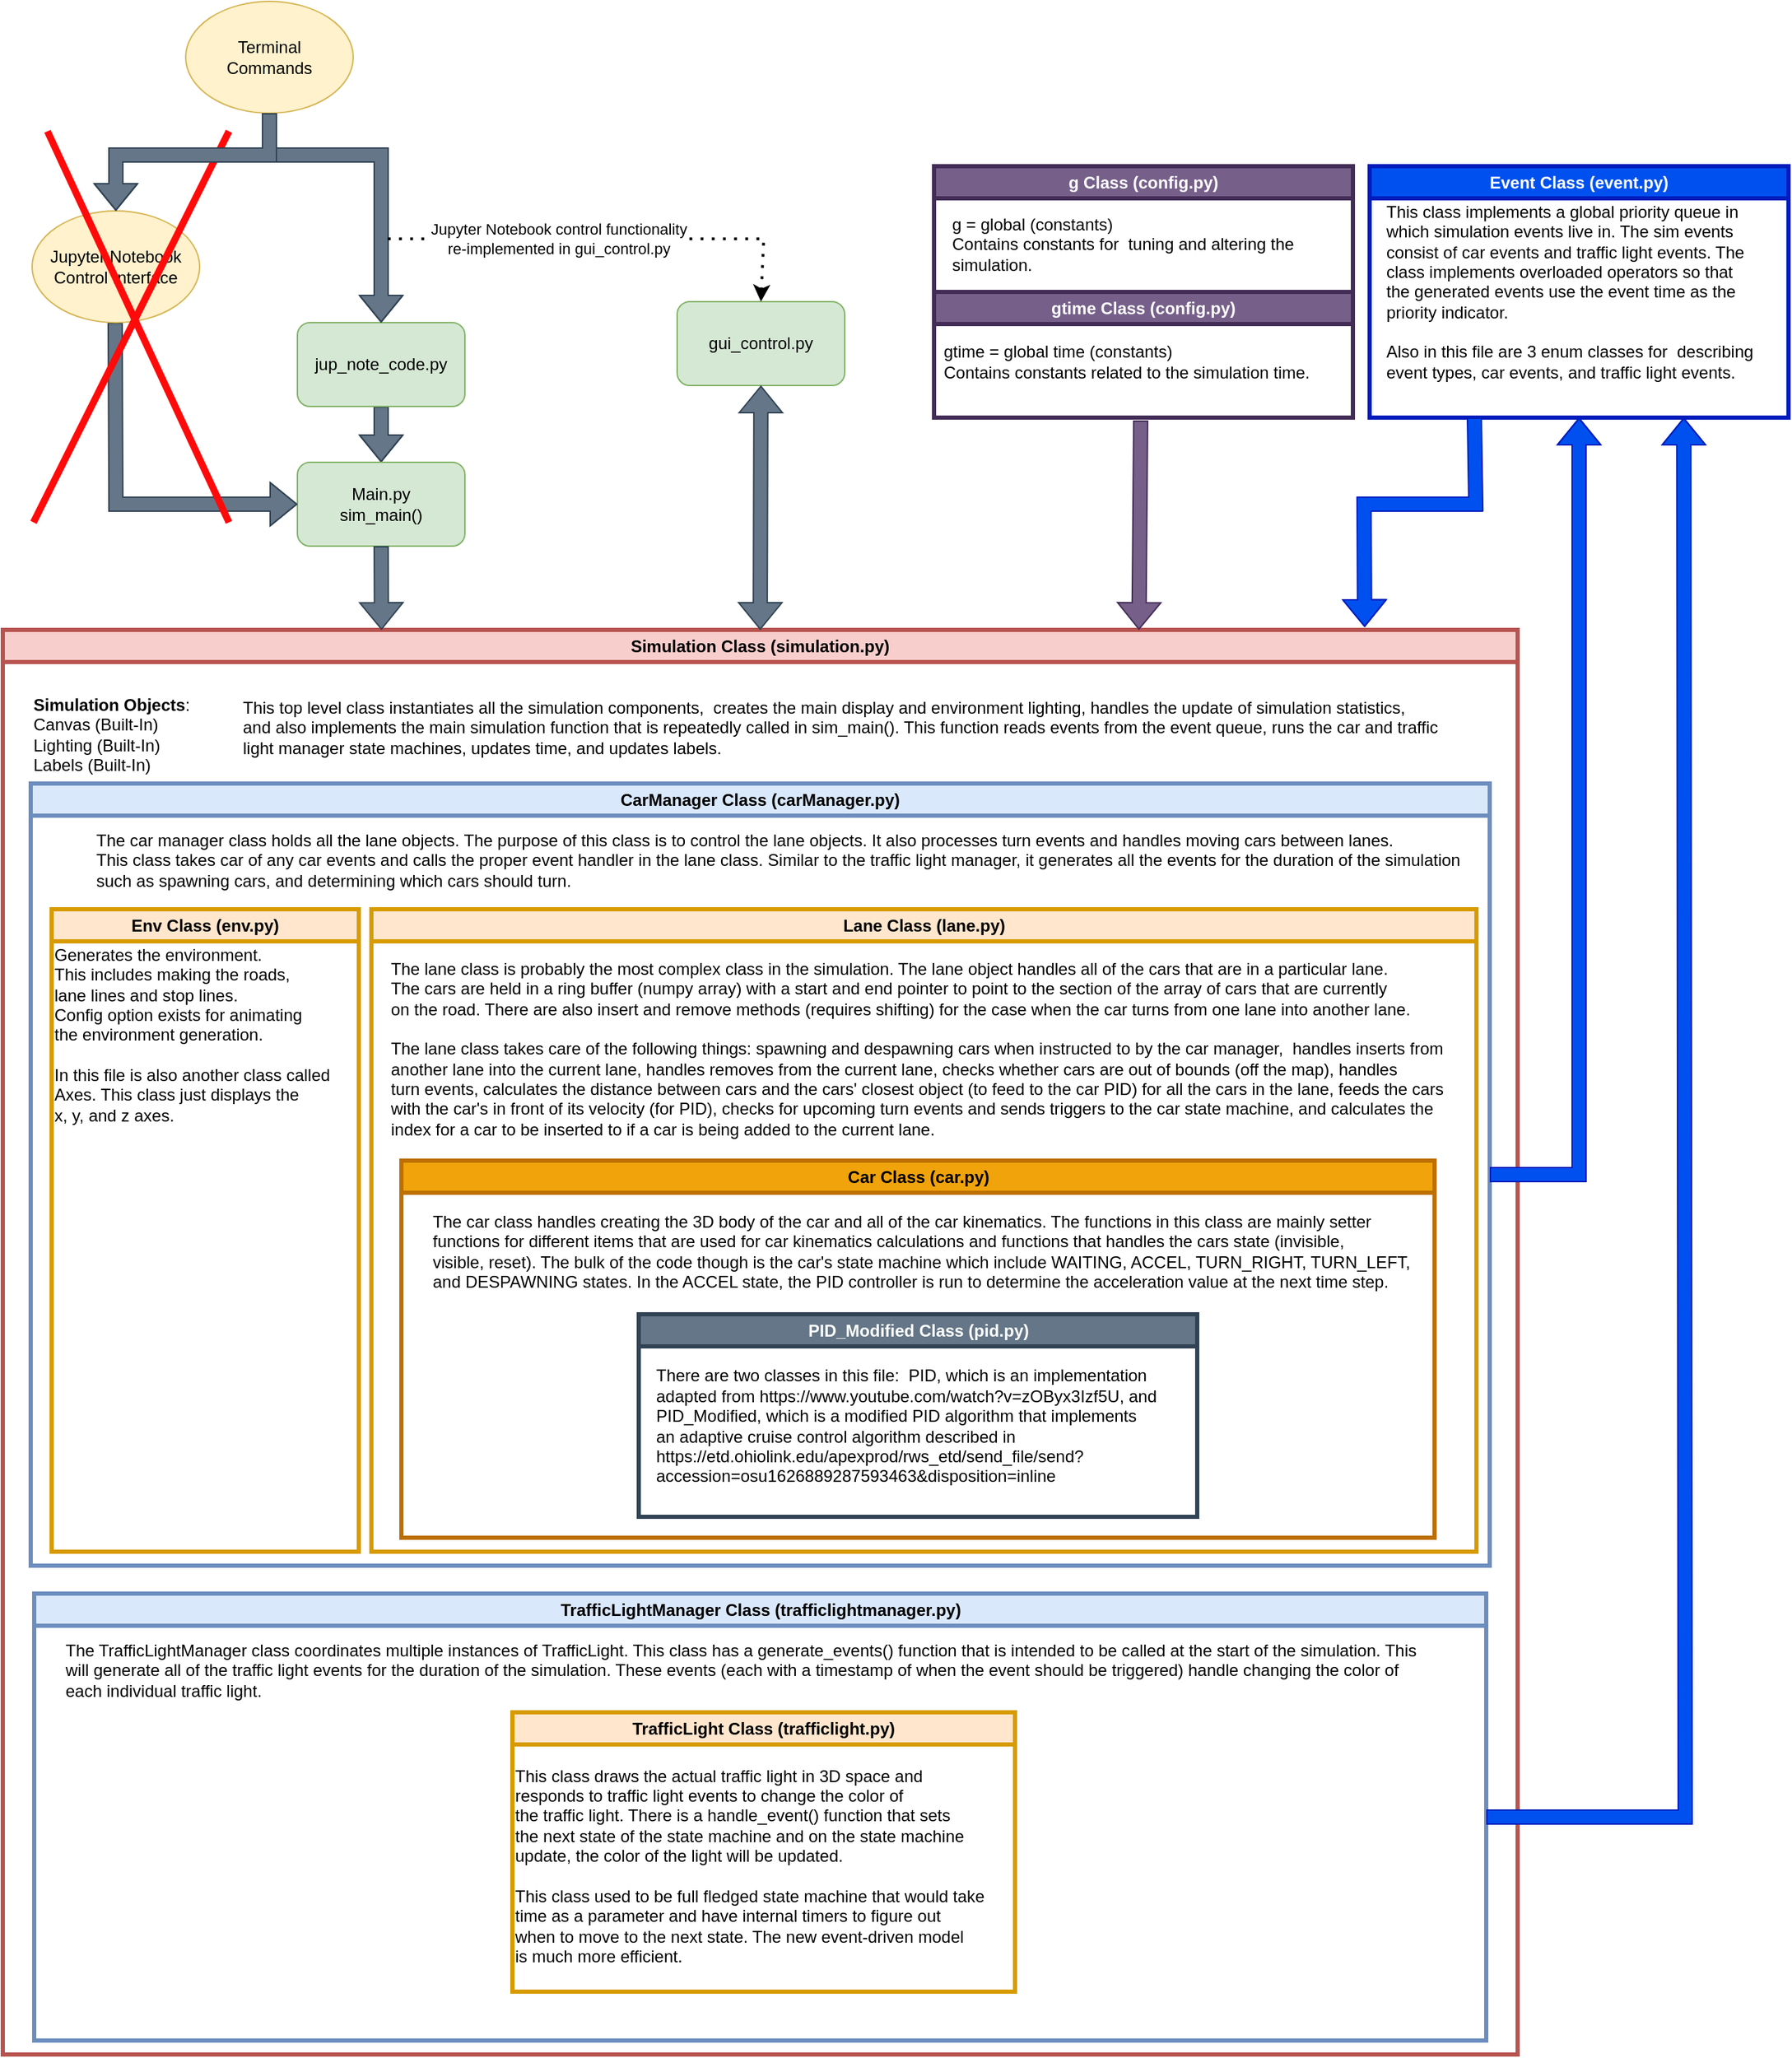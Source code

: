<mxfile version="20.7.2" type="device"><diagram id="o-f_bs16zIcSeUaYDKyM" name="Page-1"><mxGraphModel dx="1687" dy="973" grid="1" gridSize="10" guides="1" tooltips="1" connect="1" arrows="1" fold="1" page="1" pageScale="1" pageWidth="850" pageHeight="1100" math="0" shadow="0"><root><mxCell id="0"/><mxCell id="1" parent="0"/><mxCell id="-dChpLIcKgP1FUE-99SW-2" value="" style="shape=flexArrow;endArrow=classic;html=1;rounded=0;exitX=0.5;exitY=1;exitDx=0;exitDy=0;fillColor=#647687;strokeColor=#314354;" edge="1" parent="1" source="-dChpLIcKgP1FUE-99SW-7"><mxGeometry width="50" height="50" relative="1" as="geometry"><mxPoint x="256" y="390" as="sourcePoint"/><mxPoint x="296" y="370" as="targetPoint"/><Array as="points"><mxPoint x="296" y="390"/></Array></mxGeometry></mxCell><mxCell id="-dChpLIcKgP1FUE-99SW-3" value="Main.py&lt;br&gt;sim_main()" style="rounded=1;whiteSpace=wrap;html=1;fillColor=#d5e8d4;strokeColor=#82b366;" vertex="1" parent="1"><mxGeometry x="236" y="370" width="120" height="60" as="geometry"/></mxCell><mxCell id="-dChpLIcKgP1FUE-99SW-4" value="" style="shape=flexArrow;endArrow=classic;html=1;rounded=0;entryX=0;entryY=0.5;entryDx=0;entryDy=0;fillColor=#647687;strokeColor=#314354;" edge="1" parent="1" target="-dChpLIcKgP1FUE-99SW-3"><mxGeometry width="50" height="50" relative="1" as="geometry"><mxPoint x="105.5" y="270" as="sourcePoint"/><mxPoint x="105.5" y="360" as="targetPoint"/><Array as="points"><mxPoint x="106" y="400"/></Array></mxGeometry></mxCell><mxCell id="-dChpLIcKgP1FUE-99SW-5" value="Jupyter Notebook&lt;br&gt;Control Interface" style="ellipse;whiteSpace=wrap;html=1;fillColor=#fff2cc;strokeColor=#d6b656;" vertex="1" parent="1"><mxGeometry x="46" y="190" width="120" height="80" as="geometry"/></mxCell><mxCell id="-dChpLIcKgP1FUE-99SW-7" value="jup_note_code.py" style="rounded=1;whiteSpace=wrap;html=1;fillColor=#d5e8d4;strokeColor=#82b366;" vertex="1" parent="1"><mxGeometry x="236" y="270" width="120" height="60" as="geometry"/></mxCell><mxCell id="-dChpLIcKgP1FUE-99SW-8" value="" style="shape=flexArrow;endArrow=classic;html=1;rounded=0;entryX=0.5;entryY=0;entryDx=0;entryDy=0;fillColor=#647687;strokeColor=#314354;" edge="1" parent="1" target="-dChpLIcKgP1FUE-99SW-7"><mxGeometry width="50" height="50" relative="1" as="geometry"><mxPoint x="216" y="120" as="sourcePoint"/><mxPoint x="316" y="270" as="targetPoint"/><Array as="points"><mxPoint x="216" y="150"/><mxPoint x="296" y="150"/></Array></mxGeometry></mxCell><mxCell id="-dChpLIcKgP1FUE-99SW-12" value="" style="endArrow=none;html=1;rounded=0;strokeWidth=5;strokeColor=#FF0A0A;endSize=6;" edge="1" parent="1"><mxGeometry width="50" height="50" relative="1" as="geometry"><mxPoint x="47" y="413" as="sourcePoint"/><mxPoint x="187" y="133" as="targetPoint"/></mxGeometry></mxCell><mxCell id="-dChpLIcKgP1FUE-99SW-13" value="" style="endArrow=none;html=1;rounded=0;strokeWidth=5;strokeColor=#FF0A0A;endSize=6;" edge="1" parent="1"><mxGeometry width="50" height="50" relative="1" as="geometry"><mxPoint x="187" y="413" as="sourcePoint"/><mxPoint x="57" y="133" as="targetPoint"/></mxGeometry></mxCell><mxCell id="-dChpLIcKgP1FUE-99SW-15" value="Simulation Class (simulation.py)" style="swimlane;whiteSpace=wrap;html=1;fillColor=#f8cecc;strokeColor=#b85450;strokeWidth=3;" vertex="1" parent="1"><mxGeometry x="25" y="490" width="1085" height="1020" as="geometry"><mxRectangle x="30" y="490" width="1070" height="50" as="alternateBounds"/></mxGeometry></mxCell><mxCell id="-dChpLIcKgP1FUE-99SW-19" value="&lt;b&gt;Simulation Objects&lt;/b&gt;:&lt;br&gt;Canvas (Built-In)&lt;br&gt;Lighting (Built-In)&lt;br&gt;Labels (Built-In)" style="text;html=1;align=left;verticalAlign=middle;resizable=0;points=[];autosize=1;strokeColor=none;fillColor=none;" vertex="1" parent="-dChpLIcKgP1FUE-99SW-15"><mxGeometry x="20" y="40" width="140" height="70" as="geometry"/></mxCell><mxCell id="-dChpLIcKgP1FUE-99SW-22" value="CarManager Class (carManager.py)" style="swimlane;whiteSpace=wrap;html=1;fillColor=#dae8fc;strokeColor=#6c8ebf;strokeWidth=3;" vertex="1" parent="-dChpLIcKgP1FUE-99SW-15"><mxGeometry x="20" y="110" width="1045" height="560" as="geometry"><mxRectangle x="20" y="130" width="240" height="30" as="alternateBounds"/></mxGeometry></mxCell><mxCell id="-dChpLIcKgP1FUE-99SW-26" value="Env Class (env.py)" style="swimlane;whiteSpace=wrap;html=1;fillColor=#ffe6cc;strokeColor=#d79b00;strokeWidth=3;" vertex="1" parent="-dChpLIcKgP1FUE-99SW-22"><mxGeometry x="15" y="90" width="220" height="460" as="geometry"/></mxCell><mxCell id="-dChpLIcKgP1FUE-99SW-29" value="Generates the environment.&lt;br&gt;This includes making the roads,&lt;br&gt;lane lines and stop lines.&lt;br&gt;Config option exists for animating&lt;br&gt;the environment generation.&lt;br&gt;&lt;br&gt;In this file is also another class called&lt;br&gt;Axes. This class just displays the &lt;br&gt;x, y, and z axes." style="text;html=1;align=left;verticalAlign=middle;resizable=0;points=[];autosize=1;strokeColor=none;fillColor=none;strokeWidth=1;" vertex="1" parent="-dChpLIcKgP1FUE-99SW-26"><mxGeometry y="20" width="220" height="140" as="geometry"/></mxCell><mxCell id="-dChpLIcKgP1FUE-99SW-27" value="Lane Class (lane.py)" style="swimlane;whiteSpace=wrap;html=1;fillColor=#ffe6cc;strokeColor=#d79b00;strokeWidth=3;" vertex="1" parent="-dChpLIcKgP1FUE-99SW-22"><mxGeometry x="244" y="90" width="791.5" height="460" as="geometry"><mxRectangle x="250" y="55" width="120" height="30" as="alternateBounds"/></mxGeometry></mxCell><mxCell id="-dChpLIcKgP1FUE-99SW-36" value="Car Class (car.py)" style="swimlane;whiteSpace=wrap;html=1;fillColor=#f0a30a;fontColor=#000000;strokeColor=#BD7000;strokeWidth=3;" vertex="1" parent="-dChpLIcKgP1FUE-99SW-27"><mxGeometry x="21.5" y="180" width="740" height="270" as="geometry"/></mxCell><mxCell id="-dChpLIcKgP1FUE-99SW-37" value="PID_Modified Class (pid.py)" style="swimlane;whiteSpace=wrap;html=1;fillColor=#647687;fontColor=#ffffff;strokeColor=#314354;strokeWidth=3;" vertex="1" parent="-dChpLIcKgP1FUE-99SW-36"><mxGeometry x="170" y="110" width="400" height="145" as="geometry"/></mxCell><mxCell id="-dChpLIcKgP1FUE-99SW-35" value="There are two classes in this file:&amp;nbsp; PID, which is an implementation&lt;br&gt;adapted from&amp;nbsp;https://www.youtube.com/watch?v=zOByx3Izf5U, and&amp;nbsp;&amp;nbsp;&lt;br&gt;PID_Modified, which is a modified PID algorithm that implements&lt;br&gt;an adaptive cruise control algorithm described in&amp;nbsp;&lt;br&gt;https://etd.ohiolink.edu/apexprod/rws_etd/send_file/send?&lt;br&gt;accession=osu1626889287593463&amp;amp;disposition=inline" style="text;html=1;align=left;verticalAlign=middle;resizable=0;points=[];autosize=1;strokeColor=none;fillColor=none;" vertex="1" parent="-dChpLIcKgP1FUE-99SW-37"><mxGeometry x="10" y="30" width="390" height="100" as="geometry"/></mxCell><mxCell id="-dChpLIcKgP1FUE-99SW-72" value="The car class handles creating the 3D body of the car and all of the car kinematics. The functions in this class are mainly setter &lt;br&gt;functions for different items that are used for car kinematics calculations and functions that handles the cars state (invisible, &lt;br&gt;visible, reset). The bulk of the code though is the car's state machine which include WAITING, ACCEL, TURN_RIGHT, TURN_LEFT,&lt;br&gt;and DESPAWNING states. In the ACCEL state, the PID controller is run to determine the acceleration value at the next time step.&amp;nbsp;" style="text;html=1;align=left;verticalAlign=middle;resizable=0;points=[];autosize=1;strokeColor=none;fillColor=none;" vertex="1" parent="-dChpLIcKgP1FUE-99SW-36"><mxGeometry x="20" y="30" width="720" height="70" as="geometry"/></mxCell><mxCell id="-dChpLIcKgP1FUE-99SW-70" value="The lane class is probably the most complex class in the simulation. The lane object handles all of the cars that are in a particular lane.&amp;nbsp;&lt;br&gt;The cars are held in a ring buffer (numpy array) with a start and end pointer to point to the section of the array of cars that are currently&amp;nbsp;&lt;br&gt;on the road. There are also insert and remove methods (requires shifting) for the case when the car turns from one lane into another lane.&lt;br&gt;&lt;br&gt;The lane class takes care of the following things: spawning and despawning cars when instructed to by the car manager,&amp;nbsp; handles inserts from&lt;br&gt;another lane into the current lane, handles removes from the current lane, checks whether cars are out of bounds (off the map), handles&lt;br&gt;turn events, calculates the distance between cars and the cars' closest object (to feed to the car PID) for all the cars in the lane, feeds the cars&lt;br&gt;with the car's in front of its velocity (for PID), checks for upcoming turn events and sends triggers to the car state machine, and calculates the &lt;br&gt;index for a car to be inserted to if a car is being added to the current lane.&amp;nbsp;" style="text;html=1;align=left;verticalAlign=middle;resizable=0;points=[];autosize=1;strokeColor=none;fillColor=none;" vertex="1" parent="-dChpLIcKgP1FUE-99SW-27"><mxGeometry x="11.5" y="30" width="780" height="140" as="geometry"/></mxCell><mxCell id="-dChpLIcKgP1FUE-99SW-69" value="The car manager class holds all the lane objects. The purpose of this class is to control the lane objects. It also processes turn events and handles moving cars between lanes.&lt;br&gt;This class takes car of any car events and calls the proper event handler in the lane class. Similar to the traffic light manager, it generates all the events for the duration of the simulation&lt;br&gt;such as spawning cars, and determining which cars should turn." style="text;html=1;align=left;verticalAlign=middle;resizable=0;points=[];autosize=1;strokeColor=none;fillColor=none;" vertex="1" parent="-dChpLIcKgP1FUE-99SW-22"><mxGeometry x="45" y="25" width="1000" height="60" as="geometry"/></mxCell><mxCell id="-dChpLIcKgP1FUE-99SW-57" value="TrafficLightManager Class (trafficlightmanager.py)" style="swimlane;whiteSpace=wrap;html=1;fillColor=#dae8fc;strokeColor=#6c8ebf;strokeWidth=3;startSize=23;" vertex="1" parent="-dChpLIcKgP1FUE-99SW-15"><mxGeometry x="22.5" y="690" width="1040" height="320" as="geometry"/></mxCell><mxCell id="-dChpLIcKgP1FUE-99SW-58" value="TrafficLight Class (trafficlight.py)" style="swimlane;whiteSpace=wrap;html=1;strokeWidth=3;fillColor=#ffe6cc;strokeColor=#d79b00;" vertex="1" parent="-dChpLIcKgP1FUE-99SW-57"><mxGeometry x="342.5" y="85" width="360" height="200" as="geometry"/></mxCell><mxCell id="-dChpLIcKgP1FUE-99SW-62" value="This class draws the actual traffic light in 3D space and&lt;br&gt;responds to traffic light events to change the color of&lt;br&gt;the traffic light. There is a handle_event() function that sets&lt;br&gt;the next state of the state machine and on the state machine&lt;br&gt;update, the color of the light will be updated.&lt;br&gt;&lt;br&gt;This class used to be full fledged state machine that would take&lt;br&gt;time as a parameter and have internal timers to figure out&lt;br&gt;when to move to the next state. The new event-driven model&amp;nbsp;&lt;br&gt;is much more efficient.&amp;nbsp;" style="text;html=1;align=left;verticalAlign=middle;resizable=0;points=[];autosize=1;strokeColor=none;fillColor=none;" vertex="1" parent="-dChpLIcKgP1FUE-99SW-58"><mxGeometry y="30" width="360" height="160" as="geometry"/></mxCell><mxCell id="-dChpLIcKgP1FUE-99SW-63" value="The TrafficLightManager class coordinates multiple instances of TrafficLight. This class has a generate_events() function that is intended to be called at the start of the simulation. This&lt;br&gt;will generate all of the traffic light events for the duration of the simulation. These events (each with a timestamp of when the event should be triggered) handle changing the color of &lt;br&gt;each individual traffic light.&amp;nbsp;" style="text;html=1;align=left;verticalAlign=middle;resizable=0;points=[];autosize=1;strokeColor=none;fillColor=none;" vertex="1" parent="-dChpLIcKgP1FUE-99SW-57"><mxGeometry x="20" y="25" width="990" height="60" as="geometry"/></mxCell><mxCell id="-dChpLIcKgP1FUE-99SW-66" value="This top level class instantiates all the simulation components,&amp;nbsp; creates the main display and environment lighting, handles the update of simulation statistics,&lt;br&gt;and also implements the main simulation function that is repeatedly called in sim_main(). This function reads events from the event queue, runs the car and traffic&amp;nbsp;&lt;br&gt;light manager state machines, updates time, and updates labels.&amp;nbsp;" style="text;html=1;align=left;verticalAlign=middle;resizable=0;points=[];autosize=1;strokeColor=none;fillColor=none;" vertex="1" parent="-dChpLIcKgP1FUE-99SW-15"><mxGeometry x="170" y="40" width="880" height="60" as="geometry"/></mxCell><mxCell id="-dChpLIcKgP1FUE-99SW-20" value="gui_control.py" style="rounded=1;whiteSpace=wrap;html=1;fillColor=#d5e8d4;strokeColor=#82b366;" vertex="1" parent="1"><mxGeometry x="508" y="255" width="120" height="60" as="geometry"/></mxCell><mxCell id="-dChpLIcKgP1FUE-99SW-38" value="Event Class (event.py)" style="swimlane;whiteSpace=wrap;html=1;fillColor=#0050ef;fontColor=#ffffff;strokeColor=#001DBC;strokeWidth=3;" vertex="1" parent="1"><mxGeometry x="1004" y="158" width="300" height="180" as="geometry"/></mxCell><mxCell id="-dChpLIcKgP1FUE-99SW-45" value="This class implements a global priority queue in &lt;br&gt;which&amp;nbsp;simulation events live in. The sim events&lt;br&gt;consist of car events and traffic light events. The&amp;nbsp;&lt;br&gt;class implements overloaded operators so that&lt;br&gt;the generated events use the event time as the &lt;br&gt;priority indicator.&lt;br&gt;&lt;br&gt;Also in this file are 3 enum classes for&amp;nbsp; describing &lt;br&gt;event types, car events, and traffic light events." style="text;html=1;align=left;verticalAlign=middle;resizable=0;points=[];autosize=1;strokeColor=none;fillColor=none;" vertex="1" parent="-dChpLIcKgP1FUE-99SW-38"><mxGeometry x="10" y="20" width="290" height="140" as="geometry"/></mxCell><mxCell id="-dChpLIcKgP1FUE-99SW-40" value="" style="shape=flexArrow;endArrow=classic;html=1;rounded=0;entryX=0.75;entryY=0;entryDx=0;entryDy=0;fillColor=#76608a;strokeColor=#432D57;" edge="1" parent="1" target="-dChpLIcKgP1FUE-99SW-15"><mxGeometry width="50" height="50" relative="1" as="geometry"><mxPoint x="840" y="340" as="sourcePoint"/><mxPoint x="860" y="460" as="targetPoint"/></mxGeometry></mxCell><mxCell id="-dChpLIcKgP1FUE-99SW-42" value="" style="endArrow=none;dashed=1;html=1;dashPattern=1 3;strokeWidth=2;rounded=0;strokeColor=#000000;startArrow=classic;startFill=1;exitX=0.5;exitY=0;exitDx=0;exitDy=0;" edge="1" parent="1" source="-dChpLIcKgP1FUE-99SW-20"><mxGeometry width="50" height="50" relative="1" as="geometry"><mxPoint x="480" y="230" as="sourcePoint"/><mxPoint x="300" y="210" as="targetPoint"/><Array as="points"><mxPoint x="570" y="210"/></Array></mxGeometry></mxCell><mxCell id="-dChpLIcKgP1FUE-99SW-44" value="Jupyter Notebook control functionality&lt;br&gt;re-implemented in gui_control.py" style="edgeLabel;html=1;align=center;verticalAlign=middle;resizable=0;points=[];" vertex="1" connectable="0" parent="-dChpLIcKgP1FUE-99SW-42"><mxGeometry x="0.111" y="1" relative="1" as="geometry"><mxPoint x="-17" y="-1" as="offset"/></mxGeometry></mxCell><mxCell id="-dChpLIcKgP1FUE-99SW-46" value="Terminal&lt;br&gt;Commands&lt;br&gt;" style="ellipse;whiteSpace=wrap;html=1;fillColor=#fff2cc;strokeColor=#d6b656;" vertex="1" parent="1"><mxGeometry x="156" y="40" width="120" height="80" as="geometry"/></mxCell><mxCell id="-dChpLIcKgP1FUE-99SW-48" value="" style="shape=flexArrow;endArrow=classic;html=1;rounded=0;entryX=0.5;entryY=0;entryDx=0;entryDy=0;exitX=0.5;exitY=1;exitDx=0;exitDy=0;fillColor=#647687;strokeColor=#314354;" edge="1" parent="1" source="-dChpLIcKgP1FUE-99SW-46" target="-dChpLIcKgP1FUE-99SW-5"><mxGeometry width="50" height="50" relative="1" as="geometry"><mxPoint x="215.58" y="140.0" as="sourcePoint"/><mxPoint x="215.58" y="200.0" as="targetPoint"/><Array as="points"><mxPoint x="216" y="150"/><mxPoint x="106" y="150"/></Array></mxGeometry></mxCell><mxCell id="-dChpLIcKgP1FUE-99SW-49" value="g Class (config.py)" style="swimlane;whiteSpace=wrap;html=1;fillColor=#76608a;fontColor=#ffffff;strokeColor=#432D57;strokeWidth=3;" vertex="1" parent="1"><mxGeometry x="692" y="158" width="300" height="90" as="geometry"/></mxCell><mxCell id="-dChpLIcKgP1FUE-99SW-50" value="g = global (constants)&lt;br&gt;Contains constants for&amp;nbsp; tuning and altering the&amp;nbsp;&lt;br&gt;simulation." style="text;html=1;align=left;verticalAlign=middle;resizable=0;points=[];autosize=1;strokeColor=none;fillColor=none;" vertex="1" parent="-dChpLIcKgP1FUE-99SW-49"><mxGeometry x="11" y="26" width="270" height="60" as="geometry"/></mxCell><mxCell id="-dChpLIcKgP1FUE-99SW-51" value="gtime Class (config.py)" style="swimlane;whiteSpace=wrap;html=1;fillColor=#76608a;fontColor=#ffffff;strokeColor=#432D57;strokeWidth=3;" vertex="1" parent="1"><mxGeometry x="692" y="248" width="300" height="90" as="geometry"/></mxCell><mxCell id="-dChpLIcKgP1FUE-99SW-52" value="gtime = global time (constants)&lt;br&gt;Contains constants related to the simulation time." style="text;html=1;align=left;verticalAlign=middle;resizable=0;points=[];autosize=1;strokeColor=none;fillColor=none;" vertex="1" parent="-dChpLIcKgP1FUE-99SW-51"><mxGeometry x="5" y="30" width="290" height="40" as="geometry"/></mxCell><mxCell id="-dChpLIcKgP1FUE-99SW-56" value="" style="shape=flexArrow;endArrow=classic;html=1;rounded=0;entryX=0.899;entryY=-0.002;entryDx=0;entryDy=0;exitX=0.25;exitY=1;exitDx=0;exitDy=0;fillColor=#0050ef;strokeColor=#001DBC;entryPerimeter=0;" edge="1" parent="1" source="-dChpLIcKgP1FUE-99SW-38" target="-dChpLIcKgP1FUE-99SW-15"><mxGeometry width="50" height="50" relative="1" as="geometry"><mxPoint x="1150" y="340" as="sourcePoint"/><mxPoint x="1030" y="480" as="targetPoint"/><Array as="points"><mxPoint x="1080" y="400"/><mxPoint x="1000" y="400"/></Array></mxGeometry></mxCell><mxCell id="-dChpLIcKgP1FUE-99SW-68" value="" style="shape=flexArrow;endArrow=classic;html=1;rounded=0;entryX=0.25;entryY=0;entryDx=0;entryDy=0;exitX=0.5;exitY=1;exitDx=0;exitDy=0;fillColor=#647687;strokeColor=#314354;" edge="1" parent="1" source="-dChpLIcKgP1FUE-99SW-3" target="-dChpLIcKgP1FUE-99SW-15"><mxGeometry width="50" height="50" relative="1" as="geometry"><mxPoint x="400" y="290" as="sourcePoint"/><mxPoint x="480" y="440" as="targetPoint"/><Array as="points"/></mxGeometry></mxCell><mxCell id="-dChpLIcKgP1FUE-99SW-84" value="" style="shape=flexArrow;endArrow=classic;html=1;rounded=0;entryX=0.5;entryY=1;entryDx=0;entryDy=0;exitX=1;exitY=0.5;exitDx=0;exitDy=0;fillColor=#0050ef;strokeColor=#001DBC;" edge="1" parent="1" source="-dChpLIcKgP1FUE-99SW-22" target="-dChpLIcKgP1FUE-99SW-38"><mxGeometry width="50" height="50" relative="1" as="geometry"><mxPoint x="1210" y="980" as="sourcePoint"/><mxPoint x="1262.5" y="815" as="targetPoint"/><Array as="points"><mxPoint x="1154" y="880"/></Array></mxGeometry></mxCell><mxCell id="-dChpLIcKgP1FUE-99SW-87" value="" style="shape=flexArrow;endArrow=classic;html=1;rounded=0;exitX=1;exitY=0.5;exitDx=0;exitDy=0;entryX=0.75;entryY=1;entryDx=0;entryDy=0;fillColor=#0050ef;strokeColor=#001DBC;" edge="1" parent="1" source="-dChpLIcKgP1FUE-99SW-57" target="-dChpLIcKgP1FUE-99SW-38"><mxGeometry width="50" height="50" relative="1" as="geometry"><mxPoint x="1220" y="1332" as="sourcePoint"/><mxPoint x="1280" y="340" as="targetPoint"/><Array as="points"><mxPoint x="1230" y="1340"/></Array></mxGeometry></mxCell><mxCell id="-dChpLIcKgP1FUE-99SW-88" value="" style="shape=flexArrow;endArrow=classic;startArrow=classic;html=1;rounded=0;strokeColor=#314354;strokeWidth=1;entryX=0.5;entryY=1;entryDx=0;entryDy=0;exitX=0.5;exitY=0;exitDx=0;exitDy=0;fillColor=#647687;" edge="1" parent="1" source="-dChpLIcKgP1FUE-99SW-15" target="-dChpLIcKgP1FUE-99SW-20"><mxGeometry width="100" height="100" relative="1" as="geometry"><mxPoint x="570" y="490" as="sourcePoint"/><mxPoint x="670" y="390" as="targetPoint"/></mxGeometry></mxCell></root></mxGraphModel></diagram></mxfile>